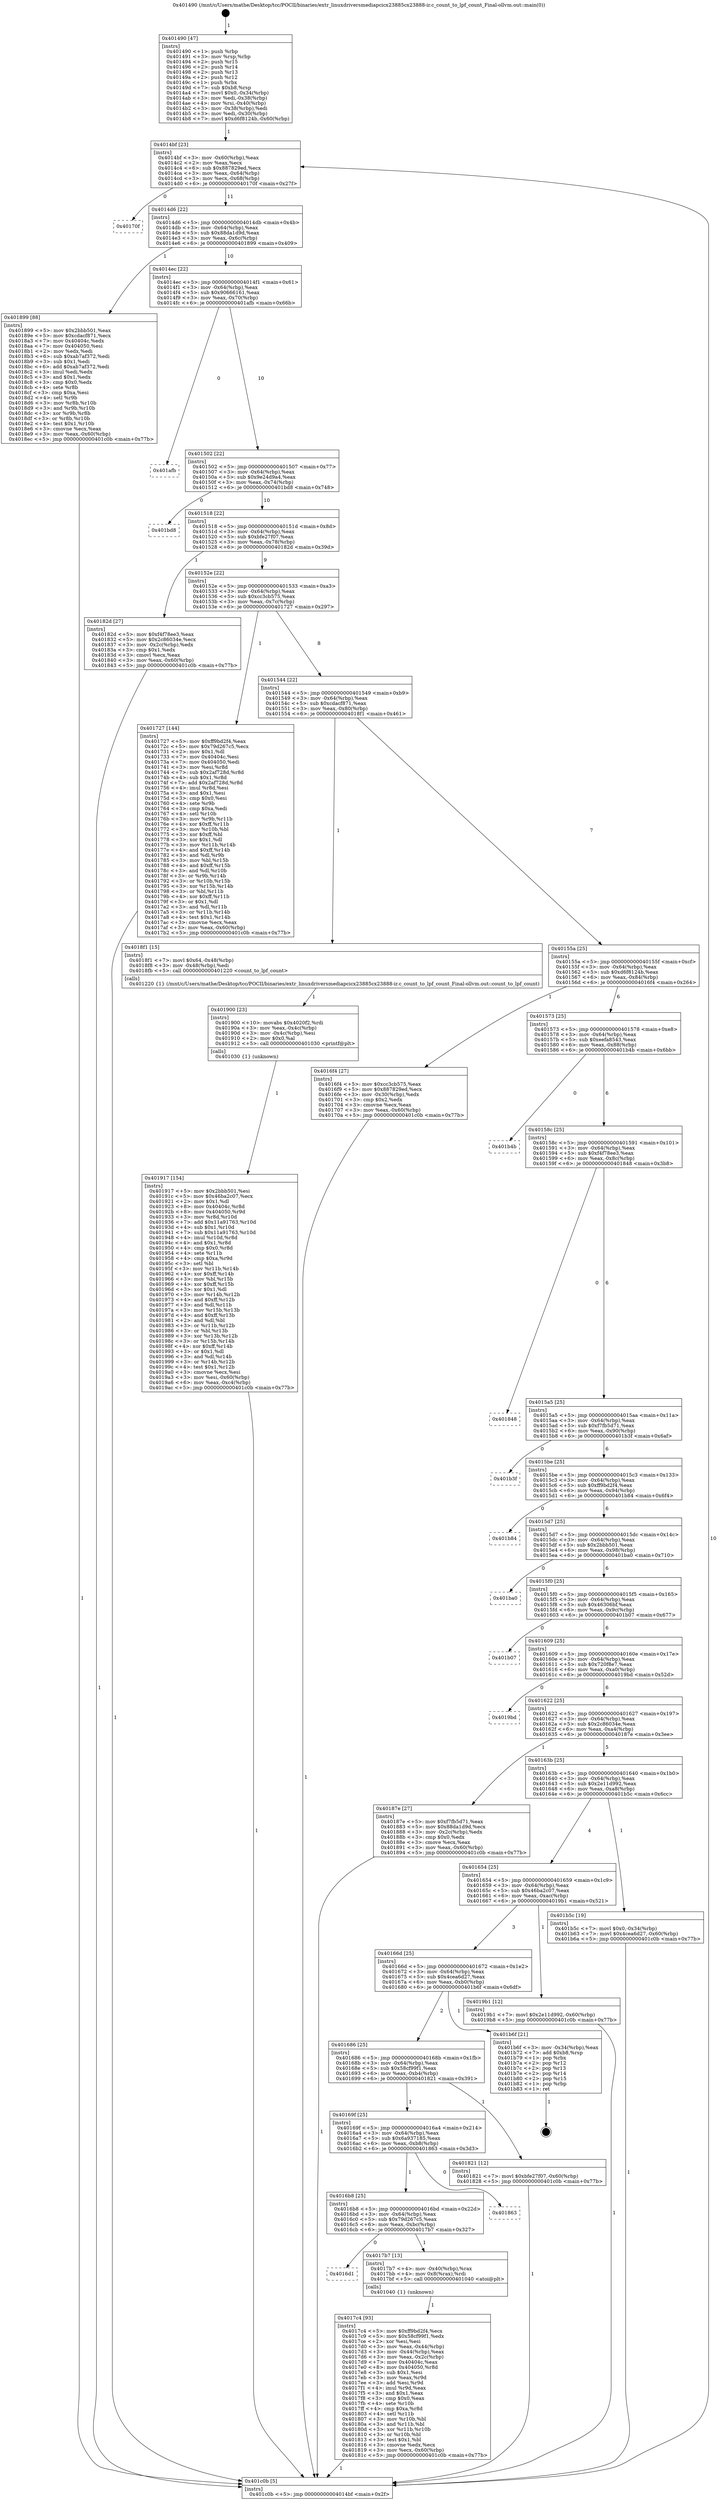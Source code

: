 digraph "0x401490" {
  label = "0x401490 (/mnt/c/Users/mathe/Desktop/tcc/POCII/binaries/extr_linuxdriversmediapcicx23885cx23888-ir.c_count_to_lpf_count_Final-ollvm.out::main(0))"
  labelloc = "t"
  node[shape=record]

  Entry [label="",width=0.3,height=0.3,shape=circle,fillcolor=black,style=filled]
  "0x4014bf" [label="{
     0x4014bf [23]\l
     | [instrs]\l
     &nbsp;&nbsp;0x4014bf \<+3\>: mov -0x60(%rbp),%eax\l
     &nbsp;&nbsp;0x4014c2 \<+2\>: mov %eax,%ecx\l
     &nbsp;&nbsp;0x4014c4 \<+6\>: sub $0x887829ed,%ecx\l
     &nbsp;&nbsp;0x4014ca \<+3\>: mov %eax,-0x64(%rbp)\l
     &nbsp;&nbsp;0x4014cd \<+3\>: mov %ecx,-0x68(%rbp)\l
     &nbsp;&nbsp;0x4014d0 \<+6\>: je 000000000040170f \<main+0x27f\>\l
  }"]
  "0x40170f" [label="{
     0x40170f\l
  }", style=dashed]
  "0x4014d6" [label="{
     0x4014d6 [22]\l
     | [instrs]\l
     &nbsp;&nbsp;0x4014d6 \<+5\>: jmp 00000000004014db \<main+0x4b\>\l
     &nbsp;&nbsp;0x4014db \<+3\>: mov -0x64(%rbp),%eax\l
     &nbsp;&nbsp;0x4014de \<+5\>: sub $0x88da1d9d,%eax\l
     &nbsp;&nbsp;0x4014e3 \<+3\>: mov %eax,-0x6c(%rbp)\l
     &nbsp;&nbsp;0x4014e6 \<+6\>: je 0000000000401899 \<main+0x409\>\l
  }"]
  Exit [label="",width=0.3,height=0.3,shape=circle,fillcolor=black,style=filled,peripheries=2]
  "0x401899" [label="{
     0x401899 [88]\l
     | [instrs]\l
     &nbsp;&nbsp;0x401899 \<+5\>: mov $0x2bbb501,%eax\l
     &nbsp;&nbsp;0x40189e \<+5\>: mov $0xcdacf871,%ecx\l
     &nbsp;&nbsp;0x4018a3 \<+7\>: mov 0x40404c,%edx\l
     &nbsp;&nbsp;0x4018aa \<+7\>: mov 0x404050,%esi\l
     &nbsp;&nbsp;0x4018b1 \<+2\>: mov %edx,%edi\l
     &nbsp;&nbsp;0x4018b3 \<+6\>: sub $0xab7af372,%edi\l
     &nbsp;&nbsp;0x4018b9 \<+3\>: sub $0x1,%edi\l
     &nbsp;&nbsp;0x4018bc \<+6\>: add $0xab7af372,%edi\l
     &nbsp;&nbsp;0x4018c2 \<+3\>: imul %edi,%edx\l
     &nbsp;&nbsp;0x4018c5 \<+3\>: and $0x1,%edx\l
     &nbsp;&nbsp;0x4018c8 \<+3\>: cmp $0x0,%edx\l
     &nbsp;&nbsp;0x4018cb \<+4\>: sete %r8b\l
     &nbsp;&nbsp;0x4018cf \<+3\>: cmp $0xa,%esi\l
     &nbsp;&nbsp;0x4018d2 \<+4\>: setl %r9b\l
     &nbsp;&nbsp;0x4018d6 \<+3\>: mov %r8b,%r10b\l
     &nbsp;&nbsp;0x4018d9 \<+3\>: and %r9b,%r10b\l
     &nbsp;&nbsp;0x4018dc \<+3\>: xor %r9b,%r8b\l
     &nbsp;&nbsp;0x4018df \<+3\>: or %r8b,%r10b\l
     &nbsp;&nbsp;0x4018e2 \<+4\>: test $0x1,%r10b\l
     &nbsp;&nbsp;0x4018e6 \<+3\>: cmovne %ecx,%eax\l
     &nbsp;&nbsp;0x4018e9 \<+3\>: mov %eax,-0x60(%rbp)\l
     &nbsp;&nbsp;0x4018ec \<+5\>: jmp 0000000000401c0b \<main+0x77b\>\l
  }"]
  "0x4014ec" [label="{
     0x4014ec [22]\l
     | [instrs]\l
     &nbsp;&nbsp;0x4014ec \<+5\>: jmp 00000000004014f1 \<main+0x61\>\l
     &nbsp;&nbsp;0x4014f1 \<+3\>: mov -0x64(%rbp),%eax\l
     &nbsp;&nbsp;0x4014f4 \<+5\>: sub $0x90666161,%eax\l
     &nbsp;&nbsp;0x4014f9 \<+3\>: mov %eax,-0x70(%rbp)\l
     &nbsp;&nbsp;0x4014fc \<+6\>: je 0000000000401afb \<main+0x66b\>\l
  }"]
  "0x401917" [label="{
     0x401917 [154]\l
     | [instrs]\l
     &nbsp;&nbsp;0x401917 \<+5\>: mov $0x2bbb501,%esi\l
     &nbsp;&nbsp;0x40191c \<+5\>: mov $0x46ba2c07,%ecx\l
     &nbsp;&nbsp;0x401921 \<+2\>: mov $0x1,%dl\l
     &nbsp;&nbsp;0x401923 \<+8\>: mov 0x40404c,%r8d\l
     &nbsp;&nbsp;0x40192b \<+8\>: mov 0x404050,%r9d\l
     &nbsp;&nbsp;0x401933 \<+3\>: mov %r8d,%r10d\l
     &nbsp;&nbsp;0x401936 \<+7\>: add $0x11a91763,%r10d\l
     &nbsp;&nbsp;0x40193d \<+4\>: sub $0x1,%r10d\l
     &nbsp;&nbsp;0x401941 \<+7\>: sub $0x11a91763,%r10d\l
     &nbsp;&nbsp;0x401948 \<+4\>: imul %r10d,%r8d\l
     &nbsp;&nbsp;0x40194c \<+4\>: and $0x1,%r8d\l
     &nbsp;&nbsp;0x401950 \<+4\>: cmp $0x0,%r8d\l
     &nbsp;&nbsp;0x401954 \<+4\>: sete %r11b\l
     &nbsp;&nbsp;0x401958 \<+4\>: cmp $0xa,%r9d\l
     &nbsp;&nbsp;0x40195c \<+3\>: setl %bl\l
     &nbsp;&nbsp;0x40195f \<+3\>: mov %r11b,%r14b\l
     &nbsp;&nbsp;0x401962 \<+4\>: xor $0xff,%r14b\l
     &nbsp;&nbsp;0x401966 \<+3\>: mov %bl,%r15b\l
     &nbsp;&nbsp;0x401969 \<+4\>: xor $0xff,%r15b\l
     &nbsp;&nbsp;0x40196d \<+3\>: xor $0x1,%dl\l
     &nbsp;&nbsp;0x401970 \<+3\>: mov %r14b,%r12b\l
     &nbsp;&nbsp;0x401973 \<+4\>: and $0xff,%r12b\l
     &nbsp;&nbsp;0x401977 \<+3\>: and %dl,%r11b\l
     &nbsp;&nbsp;0x40197a \<+3\>: mov %r15b,%r13b\l
     &nbsp;&nbsp;0x40197d \<+4\>: and $0xff,%r13b\l
     &nbsp;&nbsp;0x401981 \<+2\>: and %dl,%bl\l
     &nbsp;&nbsp;0x401983 \<+3\>: or %r11b,%r12b\l
     &nbsp;&nbsp;0x401986 \<+3\>: or %bl,%r13b\l
     &nbsp;&nbsp;0x401989 \<+3\>: xor %r13b,%r12b\l
     &nbsp;&nbsp;0x40198c \<+3\>: or %r15b,%r14b\l
     &nbsp;&nbsp;0x40198f \<+4\>: xor $0xff,%r14b\l
     &nbsp;&nbsp;0x401993 \<+3\>: or $0x1,%dl\l
     &nbsp;&nbsp;0x401996 \<+3\>: and %dl,%r14b\l
     &nbsp;&nbsp;0x401999 \<+3\>: or %r14b,%r12b\l
     &nbsp;&nbsp;0x40199c \<+4\>: test $0x1,%r12b\l
     &nbsp;&nbsp;0x4019a0 \<+3\>: cmovne %ecx,%esi\l
     &nbsp;&nbsp;0x4019a3 \<+3\>: mov %esi,-0x60(%rbp)\l
     &nbsp;&nbsp;0x4019a6 \<+6\>: mov %eax,-0xc4(%rbp)\l
     &nbsp;&nbsp;0x4019ac \<+5\>: jmp 0000000000401c0b \<main+0x77b\>\l
  }"]
  "0x401afb" [label="{
     0x401afb\l
  }", style=dashed]
  "0x401502" [label="{
     0x401502 [22]\l
     | [instrs]\l
     &nbsp;&nbsp;0x401502 \<+5\>: jmp 0000000000401507 \<main+0x77\>\l
     &nbsp;&nbsp;0x401507 \<+3\>: mov -0x64(%rbp),%eax\l
     &nbsp;&nbsp;0x40150a \<+5\>: sub $0x9e24d9a4,%eax\l
     &nbsp;&nbsp;0x40150f \<+3\>: mov %eax,-0x74(%rbp)\l
     &nbsp;&nbsp;0x401512 \<+6\>: je 0000000000401bd8 \<main+0x748\>\l
  }"]
  "0x401900" [label="{
     0x401900 [23]\l
     | [instrs]\l
     &nbsp;&nbsp;0x401900 \<+10\>: movabs $0x4020f2,%rdi\l
     &nbsp;&nbsp;0x40190a \<+3\>: mov %eax,-0x4c(%rbp)\l
     &nbsp;&nbsp;0x40190d \<+3\>: mov -0x4c(%rbp),%esi\l
     &nbsp;&nbsp;0x401910 \<+2\>: mov $0x0,%al\l
     &nbsp;&nbsp;0x401912 \<+5\>: call 0000000000401030 \<printf@plt\>\l
     | [calls]\l
     &nbsp;&nbsp;0x401030 \{1\} (unknown)\l
  }"]
  "0x401bd8" [label="{
     0x401bd8\l
  }", style=dashed]
  "0x401518" [label="{
     0x401518 [22]\l
     | [instrs]\l
     &nbsp;&nbsp;0x401518 \<+5\>: jmp 000000000040151d \<main+0x8d\>\l
     &nbsp;&nbsp;0x40151d \<+3\>: mov -0x64(%rbp),%eax\l
     &nbsp;&nbsp;0x401520 \<+5\>: sub $0xbfe27f07,%eax\l
     &nbsp;&nbsp;0x401525 \<+3\>: mov %eax,-0x78(%rbp)\l
     &nbsp;&nbsp;0x401528 \<+6\>: je 000000000040182d \<main+0x39d\>\l
  }"]
  "0x4017c4" [label="{
     0x4017c4 [93]\l
     | [instrs]\l
     &nbsp;&nbsp;0x4017c4 \<+5\>: mov $0xff9bd2f4,%ecx\l
     &nbsp;&nbsp;0x4017c9 \<+5\>: mov $0x58cf99f1,%edx\l
     &nbsp;&nbsp;0x4017ce \<+2\>: xor %esi,%esi\l
     &nbsp;&nbsp;0x4017d0 \<+3\>: mov %eax,-0x44(%rbp)\l
     &nbsp;&nbsp;0x4017d3 \<+3\>: mov -0x44(%rbp),%eax\l
     &nbsp;&nbsp;0x4017d6 \<+3\>: mov %eax,-0x2c(%rbp)\l
     &nbsp;&nbsp;0x4017d9 \<+7\>: mov 0x40404c,%eax\l
     &nbsp;&nbsp;0x4017e0 \<+8\>: mov 0x404050,%r8d\l
     &nbsp;&nbsp;0x4017e8 \<+3\>: sub $0x1,%esi\l
     &nbsp;&nbsp;0x4017eb \<+3\>: mov %eax,%r9d\l
     &nbsp;&nbsp;0x4017ee \<+3\>: add %esi,%r9d\l
     &nbsp;&nbsp;0x4017f1 \<+4\>: imul %r9d,%eax\l
     &nbsp;&nbsp;0x4017f5 \<+3\>: and $0x1,%eax\l
     &nbsp;&nbsp;0x4017f8 \<+3\>: cmp $0x0,%eax\l
     &nbsp;&nbsp;0x4017fb \<+4\>: sete %r10b\l
     &nbsp;&nbsp;0x4017ff \<+4\>: cmp $0xa,%r8d\l
     &nbsp;&nbsp;0x401803 \<+4\>: setl %r11b\l
     &nbsp;&nbsp;0x401807 \<+3\>: mov %r10b,%bl\l
     &nbsp;&nbsp;0x40180a \<+3\>: and %r11b,%bl\l
     &nbsp;&nbsp;0x40180d \<+3\>: xor %r11b,%r10b\l
     &nbsp;&nbsp;0x401810 \<+3\>: or %r10b,%bl\l
     &nbsp;&nbsp;0x401813 \<+3\>: test $0x1,%bl\l
     &nbsp;&nbsp;0x401816 \<+3\>: cmovne %edx,%ecx\l
     &nbsp;&nbsp;0x401819 \<+3\>: mov %ecx,-0x60(%rbp)\l
     &nbsp;&nbsp;0x40181c \<+5\>: jmp 0000000000401c0b \<main+0x77b\>\l
  }"]
  "0x40182d" [label="{
     0x40182d [27]\l
     | [instrs]\l
     &nbsp;&nbsp;0x40182d \<+5\>: mov $0xf4f78ee3,%eax\l
     &nbsp;&nbsp;0x401832 \<+5\>: mov $0x2c86034e,%ecx\l
     &nbsp;&nbsp;0x401837 \<+3\>: mov -0x2c(%rbp),%edx\l
     &nbsp;&nbsp;0x40183a \<+3\>: cmp $0x1,%edx\l
     &nbsp;&nbsp;0x40183d \<+3\>: cmovl %ecx,%eax\l
     &nbsp;&nbsp;0x401840 \<+3\>: mov %eax,-0x60(%rbp)\l
     &nbsp;&nbsp;0x401843 \<+5\>: jmp 0000000000401c0b \<main+0x77b\>\l
  }"]
  "0x40152e" [label="{
     0x40152e [22]\l
     | [instrs]\l
     &nbsp;&nbsp;0x40152e \<+5\>: jmp 0000000000401533 \<main+0xa3\>\l
     &nbsp;&nbsp;0x401533 \<+3\>: mov -0x64(%rbp),%eax\l
     &nbsp;&nbsp;0x401536 \<+5\>: sub $0xcc3cb575,%eax\l
     &nbsp;&nbsp;0x40153b \<+3\>: mov %eax,-0x7c(%rbp)\l
     &nbsp;&nbsp;0x40153e \<+6\>: je 0000000000401727 \<main+0x297\>\l
  }"]
  "0x4016d1" [label="{
     0x4016d1\l
  }", style=dashed]
  "0x401727" [label="{
     0x401727 [144]\l
     | [instrs]\l
     &nbsp;&nbsp;0x401727 \<+5\>: mov $0xff9bd2f4,%eax\l
     &nbsp;&nbsp;0x40172c \<+5\>: mov $0x79d267c5,%ecx\l
     &nbsp;&nbsp;0x401731 \<+2\>: mov $0x1,%dl\l
     &nbsp;&nbsp;0x401733 \<+7\>: mov 0x40404c,%esi\l
     &nbsp;&nbsp;0x40173a \<+7\>: mov 0x404050,%edi\l
     &nbsp;&nbsp;0x401741 \<+3\>: mov %esi,%r8d\l
     &nbsp;&nbsp;0x401744 \<+7\>: sub $0x2af728d,%r8d\l
     &nbsp;&nbsp;0x40174b \<+4\>: sub $0x1,%r8d\l
     &nbsp;&nbsp;0x40174f \<+7\>: add $0x2af728d,%r8d\l
     &nbsp;&nbsp;0x401756 \<+4\>: imul %r8d,%esi\l
     &nbsp;&nbsp;0x40175a \<+3\>: and $0x1,%esi\l
     &nbsp;&nbsp;0x40175d \<+3\>: cmp $0x0,%esi\l
     &nbsp;&nbsp;0x401760 \<+4\>: sete %r9b\l
     &nbsp;&nbsp;0x401764 \<+3\>: cmp $0xa,%edi\l
     &nbsp;&nbsp;0x401767 \<+4\>: setl %r10b\l
     &nbsp;&nbsp;0x40176b \<+3\>: mov %r9b,%r11b\l
     &nbsp;&nbsp;0x40176e \<+4\>: xor $0xff,%r11b\l
     &nbsp;&nbsp;0x401772 \<+3\>: mov %r10b,%bl\l
     &nbsp;&nbsp;0x401775 \<+3\>: xor $0xff,%bl\l
     &nbsp;&nbsp;0x401778 \<+3\>: xor $0x1,%dl\l
     &nbsp;&nbsp;0x40177b \<+3\>: mov %r11b,%r14b\l
     &nbsp;&nbsp;0x40177e \<+4\>: and $0xff,%r14b\l
     &nbsp;&nbsp;0x401782 \<+3\>: and %dl,%r9b\l
     &nbsp;&nbsp;0x401785 \<+3\>: mov %bl,%r15b\l
     &nbsp;&nbsp;0x401788 \<+4\>: and $0xff,%r15b\l
     &nbsp;&nbsp;0x40178c \<+3\>: and %dl,%r10b\l
     &nbsp;&nbsp;0x40178f \<+3\>: or %r9b,%r14b\l
     &nbsp;&nbsp;0x401792 \<+3\>: or %r10b,%r15b\l
     &nbsp;&nbsp;0x401795 \<+3\>: xor %r15b,%r14b\l
     &nbsp;&nbsp;0x401798 \<+3\>: or %bl,%r11b\l
     &nbsp;&nbsp;0x40179b \<+4\>: xor $0xff,%r11b\l
     &nbsp;&nbsp;0x40179f \<+3\>: or $0x1,%dl\l
     &nbsp;&nbsp;0x4017a2 \<+3\>: and %dl,%r11b\l
     &nbsp;&nbsp;0x4017a5 \<+3\>: or %r11b,%r14b\l
     &nbsp;&nbsp;0x4017a8 \<+4\>: test $0x1,%r14b\l
     &nbsp;&nbsp;0x4017ac \<+3\>: cmovne %ecx,%eax\l
     &nbsp;&nbsp;0x4017af \<+3\>: mov %eax,-0x60(%rbp)\l
     &nbsp;&nbsp;0x4017b2 \<+5\>: jmp 0000000000401c0b \<main+0x77b\>\l
  }"]
  "0x401544" [label="{
     0x401544 [22]\l
     | [instrs]\l
     &nbsp;&nbsp;0x401544 \<+5\>: jmp 0000000000401549 \<main+0xb9\>\l
     &nbsp;&nbsp;0x401549 \<+3\>: mov -0x64(%rbp),%eax\l
     &nbsp;&nbsp;0x40154c \<+5\>: sub $0xcdacf871,%eax\l
     &nbsp;&nbsp;0x401551 \<+3\>: mov %eax,-0x80(%rbp)\l
     &nbsp;&nbsp;0x401554 \<+6\>: je 00000000004018f1 \<main+0x461\>\l
  }"]
  "0x4017b7" [label="{
     0x4017b7 [13]\l
     | [instrs]\l
     &nbsp;&nbsp;0x4017b7 \<+4\>: mov -0x40(%rbp),%rax\l
     &nbsp;&nbsp;0x4017bb \<+4\>: mov 0x8(%rax),%rdi\l
     &nbsp;&nbsp;0x4017bf \<+5\>: call 0000000000401040 \<atoi@plt\>\l
     | [calls]\l
     &nbsp;&nbsp;0x401040 \{1\} (unknown)\l
  }"]
  "0x4018f1" [label="{
     0x4018f1 [15]\l
     | [instrs]\l
     &nbsp;&nbsp;0x4018f1 \<+7\>: movl $0x64,-0x48(%rbp)\l
     &nbsp;&nbsp;0x4018f8 \<+3\>: mov -0x48(%rbp),%edi\l
     &nbsp;&nbsp;0x4018fb \<+5\>: call 0000000000401220 \<count_to_lpf_count\>\l
     | [calls]\l
     &nbsp;&nbsp;0x401220 \{1\} (/mnt/c/Users/mathe/Desktop/tcc/POCII/binaries/extr_linuxdriversmediapcicx23885cx23888-ir.c_count_to_lpf_count_Final-ollvm.out::count_to_lpf_count)\l
  }"]
  "0x40155a" [label="{
     0x40155a [25]\l
     | [instrs]\l
     &nbsp;&nbsp;0x40155a \<+5\>: jmp 000000000040155f \<main+0xcf\>\l
     &nbsp;&nbsp;0x40155f \<+3\>: mov -0x64(%rbp),%eax\l
     &nbsp;&nbsp;0x401562 \<+5\>: sub $0xd6f8124b,%eax\l
     &nbsp;&nbsp;0x401567 \<+6\>: mov %eax,-0x84(%rbp)\l
     &nbsp;&nbsp;0x40156d \<+6\>: je 00000000004016f4 \<main+0x264\>\l
  }"]
  "0x4016b8" [label="{
     0x4016b8 [25]\l
     | [instrs]\l
     &nbsp;&nbsp;0x4016b8 \<+5\>: jmp 00000000004016bd \<main+0x22d\>\l
     &nbsp;&nbsp;0x4016bd \<+3\>: mov -0x64(%rbp),%eax\l
     &nbsp;&nbsp;0x4016c0 \<+5\>: sub $0x79d267c5,%eax\l
     &nbsp;&nbsp;0x4016c5 \<+6\>: mov %eax,-0xbc(%rbp)\l
     &nbsp;&nbsp;0x4016cb \<+6\>: je 00000000004017b7 \<main+0x327\>\l
  }"]
  "0x4016f4" [label="{
     0x4016f4 [27]\l
     | [instrs]\l
     &nbsp;&nbsp;0x4016f4 \<+5\>: mov $0xcc3cb575,%eax\l
     &nbsp;&nbsp;0x4016f9 \<+5\>: mov $0x887829ed,%ecx\l
     &nbsp;&nbsp;0x4016fe \<+3\>: mov -0x30(%rbp),%edx\l
     &nbsp;&nbsp;0x401701 \<+3\>: cmp $0x2,%edx\l
     &nbsp;&nbsp;0x401704 \<+3\>: cmovne %ecx,%eax\l
     &nbsp;&nbsp;0x401707 \<+3\>: mov %eax,-0x60(%rbp)\l
     &nbsp;&nbsp;0x40170a \<+5\>: jmp 0000000000401c0b \<main+0x77b\>\l
  }"]
  "0x401573" [label="{
     0x401573 [25]\l
     | [instrs]\l
     &nbsp;&nbsp;0x401573 \<+5\>: jmp 0000000000401578 \<main+0xe8\>\l
     &nbsp;&nbsp;0x401578 \<+3\>: mov -0x64(%rbp),%eax\l
     &nbsp;&nbsp;0x40157b \<+5\>: sub $0xeefa8543,%eax\l
     &nbsp;&nbsp;0x401580 \<+6\>: mov %eax,-0x88(%rbp)\l
     &nbsp;&nbsp;0x401586 \<+6\>: je 0000000000401b4b \<main+0x6bb\>\l
  }"]
  "0x401c0b" [label="{
     0x401c0b [5]\l
     | [instrs]\l
     &nbsp;&nbsp;0x401c0b \<+5\>: jmp 00000000004014bf \<main+0x2f\>\l
  }"]
  "0x401490" [label="{
     0x401490 [47]\l
     | [instrs]\l
     &nbsp;&nbsp;0x401490 \<+1\>: push %rbp\l
     &nbsp;&nbsp;0x401491 \<+3\>: mov %rsp,%rbp\l
     &nbsp;&nbsp;0x401494 \<+2\>: push %r15\l
     &nbsp;&nbsp;0x401496 \<+2\>: push %r14\l
     &nbsp;&nbsp;0x401498 \<+2\>: push %r13\l
     &nbsp;&nbsp;0x40149a \<+2\>: push %r12\l
     &nbsp;&nbsp;0x40149c \<+1\>: push %rbx\l
     &nbsp;&nbsp;0x40149d \<+7\>: sub $0xb8,%rsp\l
     &nbsp;&nbsp;0x4014a4 \<+7\>: movl $0x0,-0x34(%rbp)\l
     &nbsp;&nbsp;0x4014ab \<+3\>: mov %edi,-0x38(%rbp)\l
     &nbsp;&nbsp;0x4014ae \<+4\>: mov %rsi,-0x40(%rbp)\l
     &nbsp;&nbsp;0x4014b2 \<+3\>: mov -0x38(%rbp),%edi\l
     &nbsp;&nbsp;0x4014b5 \<+3\>: mov %edi,-0x30(%rbp)\l
     &nbsp;&nbsp;0x4014b8 \<+7\>: movl $0xd6f8124b,-0x60(%rbp)\l
  }"]
  "0x401863" [label="{
     0x401863\l
  }", style=dashed]
  "0x401b4b" [label="{
     0x401b4b\l
  }", style=dashed]
  "0x40158c" [label="{
     0x40158c [25]\l
     | [instrs]\l
     &nbsp;&nbsp;0x40158c \<+5\>: jmp 0000000000401591 \<main+0x101\>\l
     &nbsp;&nbsp;0x401591 \<+3\>: mov -0x64(%rbp),%eax\l
     &nbsp;&nbsp;0x401594 \<+5\>: sub $0xf4f78ee3,%eax\l
     &nbsp;&nbsp;0x401599 \<+6\>: mov %eax,-0x8c(%rbp)\l
     &nbsp;&nbsp;0x40159f \<+6\>: je 0000000000401848 \<main+0x3b8\>\l
  }"]
  "0x40169f" [label="{
     0x40169f [25]\l
     | [instrs]\l
     &nbsp;&nbsp;0x40169f \<+5\>: jmp 00000000004016a4 \<main+0x214\>\l
     &nbsp;&nbsp;0x4016a4 \<+3\>: mov -0x64(%rbp),%eax\l
     &nbsp;&nbsp;0x4016a7 \<+5\>: sub $0x6a937185,%eax\l
     &nbsp;&nbsp;0x4016ac \<+6\>: mov %eax,-0xb8(%rbp)\l
     &nbsp;&nbsp;0x4016b2 \<+6\>: je 0000000000401863 \<main+0x3d3\>\l
  }"]
  "0x401848" [label="{
     0x401848\l
  }", style=dashed]
  "0x4015a5" [label="{
     0x4015a5 [25]\l
     | [instrs]\l
     &nbsp;&nbsp;0x4015a5 \<+5\>: jmp 00000000004015aa \<main+0x11a\>\l
     &nbsp;&nbsp;0x4015aa \<+3\>: mov -0x64(%rbp),%eax\l
     &nbsp;&nbsp;0x4015ad \<+5\>: sub $0xf7fb5d71,%eax\l
     &nbsp;&nbsp;0x4015b2 \<+6\>: mov %eax,-0x90(%rbp)\l
     &nbsp;&nbsp;0x4015b8 \<+6\>: je 0000000000401b3f \<main+0x6af\>\l
  }"]
  "0x401821" [label="{
     0x401821 [12]\l
     | [instrs]\l
     &nbsp;&nbsp;0x401821 \<+7\>: movl $0xbfe27f07,-0x60(%rbp)\l
     &nbsp;&nbsp;0x401828 \<+5\>: jmp 0000000000401c0b \<main+0x77b\>\l
  }"]
  "0x401b3f" [label="{
     0x401b3f\l
  }", style=dashed]
  "0x4015be" [label="{
     0x4015be [25]\l
     | [instrs]\l
     &nbsp;&nbsp;0x4015be \<+5\>: jmp 00000000004015c3 \<main+0x133\>\l
     &nbsp;&nbsp;0x4015c3 \<+3\>: mov -0x64(%rbp),%eax\l
     &nbsp;&nbsp;0x4015c6 \<+5\>: sub $0xff9bd2f4,%eax\l
     &nbsp;&nbsp;0x4015cb \<+6\>: mov %eax,-0x94(%rbp)\l
     &nbsp;&nbsp;0x4015d1 \<+6\>: je 0000000000401b84 \<main+0x6f4\>\l
  }"]
  "0x401686" [label="{
     0x401686 [25]\l
     | [instrs]\l
     &nbsp;&nbsp;0x401686 \<+5\>: jmp 000000000040168b \<main+0x1fb\>\l
     &nbsp;&nbsp;0x40168b \<+3\>: mov -0x64(%rbp),%eax\l
     &nbsp;&nbsp;0x40168e \<+5\>: sub $0x58cf99f1,%eax\l
     &nbsp;&nbsp;0x401693 \<+6\>: mov %eax,-0xb4(%rbp)\l
     &nbsp;&nbsp;0x401699 \<+6\>: je 0000000000401821 \<main+0x391\>\l
  }"]
  "0x401b84" [label="{
     0x401b84\l
  }", style=dashed]
  "0x4015d7" [label="{
     0x4015d7 [25]\l
     | [instrs]\l
     &nbsp;&nbsp;0x4015d7 \<+5\>: jmp 00000000004015dc \<main+0x14c\>\l
     &nbsp;&nbsp;0x4015dc \<+3\>: mov -0x64(%rbp),%eax\l
     &nbsp;&nbsp;0x4015df \<+5\>: sub $0x2bbb501,%eax\l
     &nbsp;&nbsp;0x4015e4 \<+6\>: mov %eax,-0x98(%rbp)\l
     &nbsp;&nbsp;0x4015ea \<+6\>: je 0000000000401ba0 \<main+0x710\>\l
  }"]
  "0x401b6f" [label="{
     0x401b6f [21]\l
     | [instrs]\l
     &nbsp;&nbsp;0x401b6f \<+3\>: mov -0x34(%rbp),%eax\l
     &nbsp;&nbsp;0x401b72 \<+7\>: add $0xb8,%rsp\l
     &nbsp;&nbsp;0x401b79 \<+1\>: pop %rbx\l
     &nbsp;&nbsp;0x401b7a \<+2\>: pop %r12\l
     &nbsp;&nbsp;0x401b7c \<+2\>: pop %r13\l
     &nbsp;&nbsp;0x401b7e \<+2\>: pop %r14\l
     &nbsp;&nbsp;0x401b80 \<+2\>: pop %r15\l
     &nbsp;&nbsp;0x401b82 \<+1\>: pop %rbp\l
     &nbsp;&nbsp;0x401b83 \<+1\>: ret\l
  }"]
  "0x401ba0" [label="{
     0x401ba0\l
  }", style=dashed]
  "0x4015f0" [label="{
     0x4015f0 [25]\l
     | [instrs]\l
     &nbsp;&nbsp;0x4015f0 \<+5\>: jmp 00000000004015f5 \<main+0x165\>\l
     &nbsp;&nbsp;0x4015f5 \<+3\>: mov -0x64(%rbp),%eax\l
     &nbsp;&nbsp;0x4015f8 \<+5\>: sub $0x46306bf,%eax\l
     &nbsp;&nbsp;0x4015fd \<+6\>: mov %eax,-0x9c(%rbp)\l
     &nbsp;&nbsp;0x401603 \<+6\>: je 0000000000401b07 \<main+0x677\>\l
  }"]
  "0x40166d" [label="{
     0x40166d [25]\l
     | [instrs]\l
     &nbsp;&nbsp;0x40166d \<+5\>: jmp 0000000000401672 \<main+0x1e2\>\l
     &nbsp;&nbsp;0x401672 \<+3\>: mov -0x64(%rbp),%eax\l
     &nbsp;&nbsp;0x401675 \<+5\>: sub $0x4cea6d27,%eax\l
     &nbsp;&nbsp;0x40167a \<+6\>: mov %eax,-0xb0(%rbp)\l
     &nbsp;&nbsp;0x401680 \<+6\>: je 0000000000401b6f \<main+0x6df\>\l
  }"]
  "0x401b07" [label="{
     0x401b07\l
  }", style=dashed]
  "0x401609" [label="{
     0x401609 [25]\l
     | [instrs]\l
     &nbsp;&nbsp;0x401609 \<+5\>: jmp 000000000040160e \<main+0x17e\>\l
     &nbsp;&nbsp;0x40160e \<+3\>: mov -0x64(%rbp),%eax\l
     &nbsp;&nbsp;0x401611 \<+5\>: sub $0x720f8e7,%eax\l
     &nbsp;&nbsp;0x401616 \<+6\>: mov %eax,-0xa0(%rbp)\l
     &nbsp;&nbsp;0x40161c \<+6\>: je 00000000004019bd \<main+0x52d\>\l
  }"]
  "0x4019b1" [label="{
     0x4019b1 [12]\l
     | [instrs]\l
     &nbsp;&nbsp;0x4019b1 \<+7\>: movl $0x2e11d992,-0x60(%rbp)\l
     &nbsp;&nbsp;0x4019b8 \<+5\>: jmp 0000000000401c0b \<main+0x77b\>\l
  }"]
  "0x4019bd" [label="{
     0x4019bd\l
  }", style=dashed]
  "0x401622" [label="{
     0x401622 [25]\l
     | [instrs]\l
     &nbsp;&nbsp;0x401622 \<+5\>: jmp 0000000000401627 \<main+0x197\>\l
     &nbsp;&nbsp;0x401627 \<+3\>: mov -0x64(%rbp),%eax\l
     &nbsp;&nbsp;0x40162a \<+5\>: sub $0x2c86034e,%eax\l
     &nbsp;&nbsp;0x40162f \<+6\>: mov %eax,-0xa4(%rbp)\l
     &nbsp;&nbsp;0x401635 \<+6\>: je 000000000040187e \<main+0x3ee\>\l
  }"]
  "0x401654" [label="{
     0x401654 [25]\l
     | [instrs]\l
     &nbsp;&nbsp;0x401654 \<+5\>: jmp 0000000000401659 \<main+0x1c9\>\l
     &nbsp;&nbsp;0x401659 \<+3\>: mov -0x64(%rbp),%eax\l
     &nbsp;&nbsp;0x40165c \<+5\>: sub $0x46ba2c07,%eax\l
     &nbsp;&nbsp;0x401661 \<+6\>: mov %eax,-0xac(%rbp)\l
     &nbsp;&nbsp;0x401667 \<+6\>: je 00000000004019b1 \<main+0x521\>\l
  }"]
  "0x40187e" [label="{
     0x40187e [27]\l
     | [instrs]\l
     &nbsp;&nbsp;0x40187e \<+5\>: mov $0xf7fb5d71,%eax\l
     &nbsp;&nbsp;0x401883 \<+5\>: mov $0x88da1d9d,%ecx\l
     &nbsp;&nbsp;0x401888 \<+3\>: mov -0x2c(%rbp),%edx\l
     &nbsp;&nbsp;0x40188b \<+3\>: cmp $0x0,%edx\l
     &nbsp;&nbsp;0x40188e \<+3\>: cmove %ecx,%eax\l
     &nbsp;&nbsp;0x401891 \<+3\>: mov %eax,-0x60(%rbp)\l
     &nbsp;&nbsp;0x401894 \<+5\>: jmp 0000000000401c0b \<main+0x77b\>\l
  }"]
  "0x40163b" [label="{
     0x40163b [25]\l
     | [instrs]\l
     &nbsp;&nbsp;0x40163b \<+5\>: jmp 0000000000401640 \<main+0x1b0\>\l
     &nbsp;&nbsp;0x401640 \<+3\>: mov -0x64(%rbp),%eax\l
     &nbsp;&nbsp;0x401643 \<+5\>: sub $0x2e11d992,%eax\l
     &nbsp;&nbsp;0x401648 \<+6\>: mov %eax,-0xa8(%rbp)\l
     &nbsp;&nbsp;0x40164e \<+6\>: je 0000000000401b5c \<main+0x6cc\>\l
  }"]
  "0x401b5c" [label="{
     0x401b5c [19]\l
     | [instrs]\l
     &nbsp;&nbsp;0x401b5c \<+7\>: movl $0x0,-0x34(%rbp)\l
     &nbsp;&nbsp;0x401b63 \<+7\>: movl $0x4cea6d27,-0x60(%rbp)\l
     &nbsp;&nbsp;0x401b6a \<+5\>: jmp 0000000000401c0b \<main+0x77b\>\l
  }"]
  Entry -> "0x401490" [label=" 1"]
  "0x4014bf" -> "0x40170f" [label=" 0"]
  "0x4014bf" -> "0x4014d6" [label=" 11"]
  "0x401b6f" -> Exit [label=" 1"]
  "0x4014d6" -> "0x401899" [label=" 1"]
  "0x4014d6" -> "0x4014ec" [label=" 10"]
  "0x401b5c" -> "0x401c0b" [label=" 1"]
  "0x4014ec" -> "0x401afb" [label=" 0"]
  "0x4014ec" -> "0x401502" [label=" 10"]
  "0x4019b1" -> "0x401c0b" [label=" 1"]
  "0x401502" -> "0x401bd8" [label=" 0"]
  "0x401502" -> "0x401518" [label=" 10"]
  "0x401917" -> "0x401c0b" [label=" 1"]
  "0x401518" -> "0x40182d" [label=" 1"]
  "0x401518" -> "0x40152e" [label=" 9"]
  "0x401900" -> "0x401917" [label=" 1"]
  "0x40152e" -> "0x401727" [label=" 1"]
  "0x40152e" -> "0x401544" [label=" 8"]
  "0x4018f1" -> "0x401900" [label=" 1"]
  "0x401544" -> "0x4018f1" [label=" 1"]
  "0x401544" -> "0x40155a" [label=" 7"]
  "0x401899" -> "0x401c0b" [label=" 1"]
  "0x40155a" -> "0x4016f4" [label=" 1"]
  "0x40155a" -> "0x401573" [label=" 6"]
  "0x4016f4" -> "0x401c0b" [label=" 1"]
  "0x401490" -> "0x4014bf" [label=" 1"]
  "0x401c0b" -> "0x4014bf" [label=" 10"]
  "0x401727" -> "0x401c0b" [label=" 1"]
  "0x40182d" -> "0x401c0b" [label=" 1"]
  "0x401573" -> "0x401b4b" [label=" 0"]
  "0x401573" -> "0x40158c" [label=" 6"]
  "0x401821" -> "0x401c0b" [label=" 1"]
  "0x40158c" -> "0x401848" [label=" 0"]
  "0x40158c" -> "0x4015a5" [label=" 6"]
  "0x4017b7" -> "0x4017c4" [label=" 1"]
  "0x4015a5" -> "0x401b3f" [label=" 0"]
  "0x4015a5" -> "0x4015be" [label=" 6"]
  "0x4016b8" -> "0x4016d1" [label=" 0"]
  "0x4015be" -> "0x401b84" [label=" 0"]
  "0x4015be" -> "0x4015d7" [label=" 6"]
  "0x40187e" -> "0x401c0b" [label=" 1"]
  "0x4015d7" -> "0x401ba0" [label=" 0"]
  "0x4015d7" -> "0x4015f0" [label=" 6"]
  "0x40169f" -> "0x4016b8" [label=" 1"]
  "0x4015f0" -> "0x401b07" [label=" 0"]
  "0x4015f0" -> "0x401609" [label=" 6"]
  "0x4017c4" -> "0x401c0b" [label=" 1"]
  "0x401609" -> "0x4019bd" [label=" 0"]
  "0x401609" -> "0x401622" [label=" 6"]
  "0x401686" -> "0x40169f" [label=" 1"]
  "0x401622" -> "0x40187e" [label=" 1"]
  "0x401622" -> "0x40163b" [label=" 5"]
  "0x4016b8" -> "0x4017b7" [label=" 1"]
  "0x40163b" -> "0x401b5c" [label=" 1"]
  "0x40163b" -> "0x401654" [label=" 4"]
  "0x401686" -> "0x401821" [label=" 1"]
  "0x401654" -> "0x4019b1" [label=" 1"]
  "0x401654" -> "0x40166d" [label=" 3"]
  "0x40169f" -> "0x401863" [label=" 0"]
  "0x40166d" -> "0x401b6f" [label=" 1"]
  "0x40166d" -> "0x401686" [label=" 2"]
}
